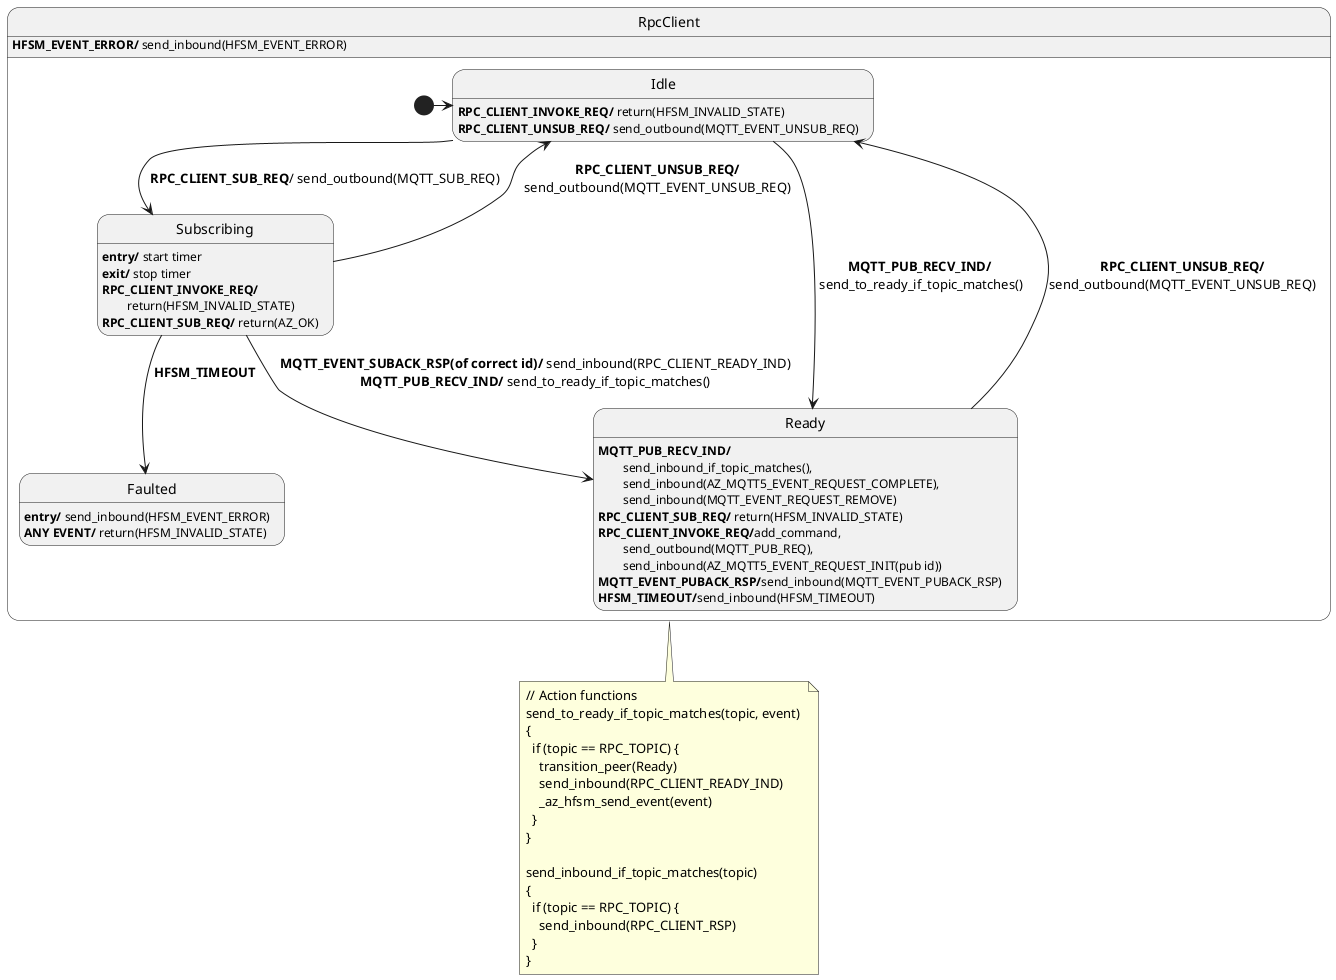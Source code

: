 @startuml
' ignore these as handled outside of this diagram: MQTT_EVENT_CONNECT_REQ, MQTT_EVENT_CONNECT_RSP, MQTT_EVENT_DISCONNECT_REQ, MQTT_EVENT_DISCONNECT_RSP
' Assumptions:
' 0. Unknown events are forwarded (in their original direction, either inbound or outbound).
' 1. If RPC_CLIENT_READY_IND hasn't already been sent, RPC_CLIENT_SUB_REQ is guaranteed to respond with either RPC_CLIENT_READY_IND, or HFSM_EVENT_ERROR if the subscribe request timed out.
' 2. RPC_CLIENT_READY_IND will not be sent more than once unless the client unsubscribes or gets unsubscribed.
' 3. send_inbound, send_outbound are used to send information to the app and network respectively.

state RpcClient {
  state Idle
  Idle : <b>RPC_CLIENT_INVOKE_REQ/</b> return(HFSM_INVALID_STATE)
  Idle : <b>RPC_CLIENT_UNSUB_REQ/</b> send_outbound(MQTT_EVENT_UNSUB_REQ)

  state Faulted
  Faulted : <b>entry/</b> send_inbound(HFSM_EVENT_ERROR)
  Faulted : <b>ANY EVENT/</b> return(HFSM_INVALID_STATE)
    
  state Subscribing
  Subscribing : <b>entry/</b> start timer
  Subscribing : <b>exit/</b> stop timer
  Subscribing : <b>RPC_CLIENT_INVOKE_REQ/</b>\n\treturn(HFSM_INVALID_STATE)
  Subscribing : <b>RPC_CLIENT_SUB_REQ/</b> return(AZ_OK) 

  [*] -> Idle
  Idle --> Subscribing : <b>RPC_CLIENT_SUB_REQ</b>/ send_outbound(MQTT_SUB_REQ)
  Idle --> Ready : <b>MQTT_PUB_RECV_IND/</b>\n send_to_ready_if_topic_matches()
  Subscribing --> Faulted : <b>HFSM_TIMEOUT</b>
  Subscribing --> Ready : <b>MQTT_EVENT_SUBACK_RSP(of correct id)/</b> send_inbound(RPC_CLIENT_READY_IND)\n<b>MQTT_PUB_RECV_IND/</b> send_to_ready_if_topic_matches()
  Ready --> Idle : <b>RPC_CLIENT_UNSUB_REQ/</b>\nsend_outbound(MQTT_EVENT_UNSUB_REQ)
  Subscribing --> Idle : <b>RPC_CLIENT_UNSUB_REQ/</b>\nsend_outbound(MQTT_EVENT_UNSUB_REQ)

  Ready : <b>MQTT_PUB_RECV_IND/</b>\n\tsend_inbound_if_topic_matches(),\n\tsend_inbound(AZ_MQTT5_EVENT_REQUEST_COMPLETE),\n\tsend_inbound(MQTT_EVENT_REQUEST_REMOVE)
  Ready : <b>RPC_CLIENT_SUB_REQ/</b> return(HFSM_INVALID_STATE)
  Ready : <b>RPC_CLIENT_INVOKE_REQ/</b>add_command,\n\tsend_outbound(MQTT_PUB_REQ),\n\tsend_inbound(AZ_MQTT5_EVENT_REQUEST_INIT(pub id))
  Ready : <b>MQTT_EVENT_PUBACK_RSP/</b>send_inbound(MQTT_EVENT_PUBACK_RSP)
  Ready : <b>HFSM_TIMEOUT/</b>send_inbound(HFSM_TIMEOUT)
}
RpcClient : <b>HFSM_EVENT_ERROR/</b> send_inbound(HFSM_EVENT_ERROR)
note bottom of RpcClient
  // Action functions
  send_to_ready_if_topic_matches(topic, event) 
  {
    if (topic == RPC_TOPIC) {
      transition_peer(Ready)
      send_inbound(RPC_CLIENT_READY_IND)
      _az_hfsm_send_event(event)
    }
  }

  send_inbound_if_topic_matches(topic) 
  {
    if (topic == RPC_TOPIC) {
      send_inbound(RPC_CLIENT_RSP)
    }
  }
end note
@enduml
